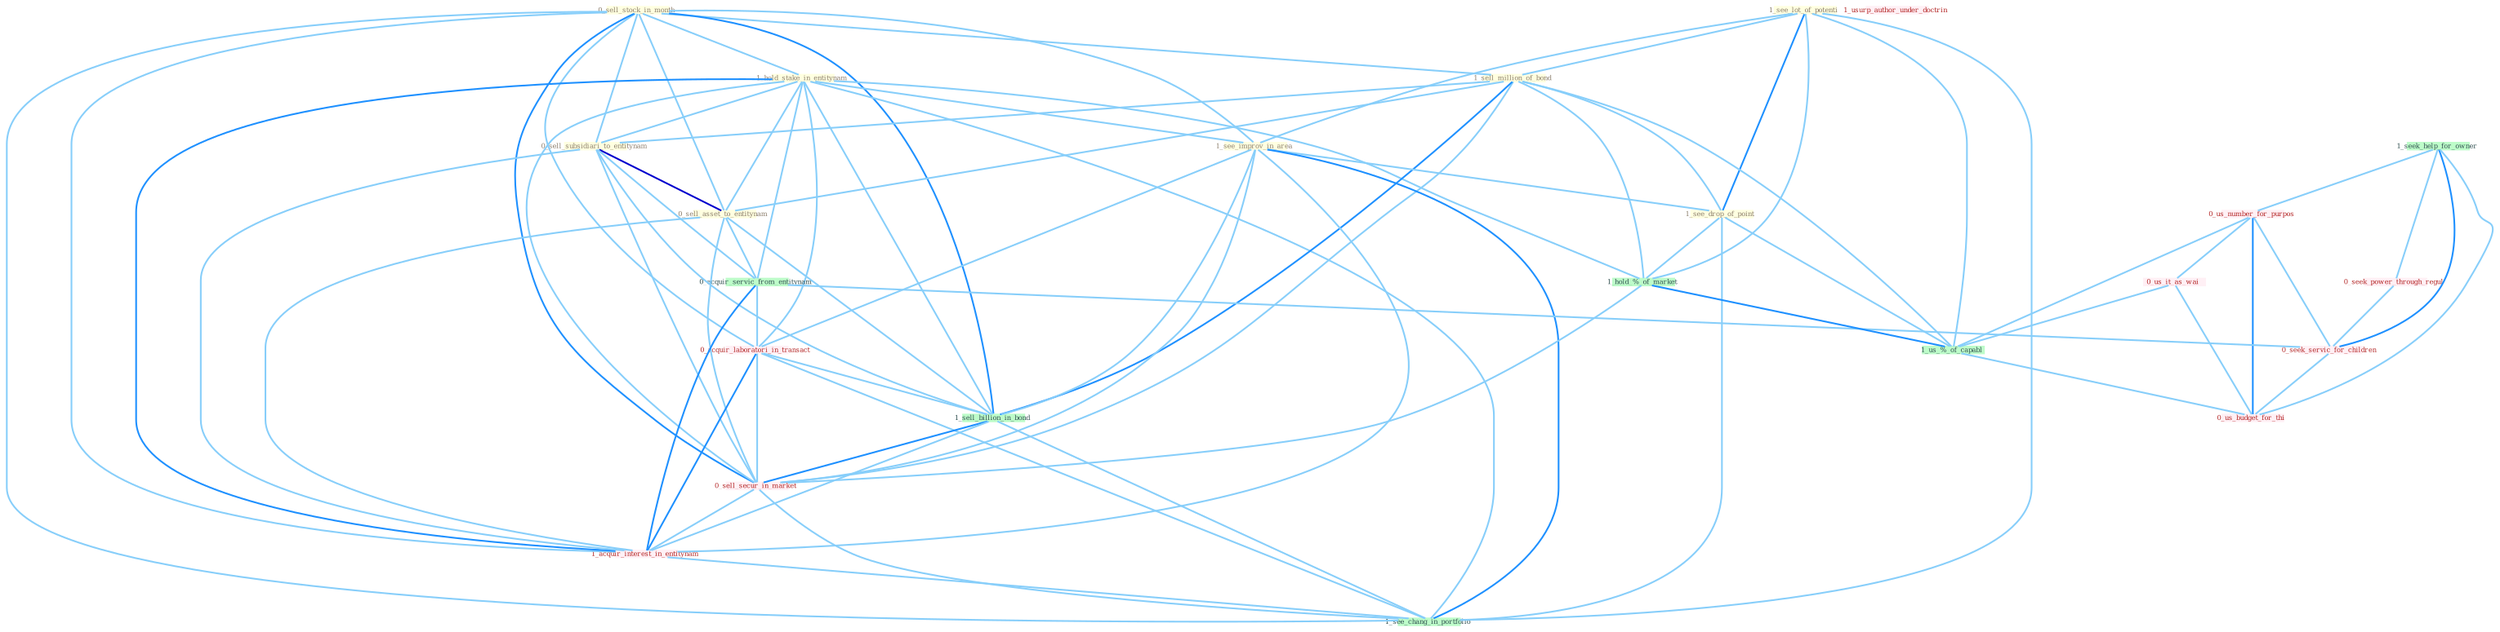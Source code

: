 Graph G{ 
    node
    [shape=polygon,style=filled,width=.5,height=.06,color="#BDFCC9",fixedsize=true,fontsize=4,
    fontcolor="#2f4f4f"];
    {node
    [color="#ffffe0", fontcolor="#8b7d6b"] "0_sell_stock_in_month " "1_hold_stake_in_entitynam " "1_see_lot_of_potenti " "1_sell_million_of_bond " "0_sell_subsidiari_to_entitynam " "1_see_improv_in_area " "1_see_drop_of_point " "0_sell_asset_to_entitynam "}
{node [color="#fff0f5", fontcolor="#b22222"] "0_seek_power_through_regul " "0_us_number_for_purpos " "0_acquir_laboratori_in_transact " "0_us_it_as_wai " "1_usurp_author_under_doctrin " "0_sell_secur_in_market " "1_acquir_interest_in_entitynam " "0_seek_servic_for_children " "0_us_budget_for_thi "}
edge [color="#B0E2FF"];

	"0_sell_stock_in_month " -- "1_hold_stake_in_entitynam " [w="1", color="#87cefa" ];
	"0_sell_stock_in_month " -- "1_sell_million_of_bond " [w="1", color="#87cefa" ];
	"0_sell_stock_in_month " -- "0_sell_subsidiari_to_entitynam " [w="1", color="#87cefa" ];
	"0_sell_stock_in_month " -- "1_see_improv_in_area " [w="1", color="#87cefa" ];
	"0_sell_stock_in_month " -- "0_sell_asset_to_entitynam " [w="1", color="#87cefa" ];
	"0_sell_stock_in_month " -- "0_acquir_laboratori_in_transact " [w="1", color="#87cefa" ];
	"0_sell_stock_in_month " -- "1_sell_billion_in_bond " [w="2", color="#1e90ff" , len=0.8];
	"0_sell_stock_in_month " -- "0_sell_secur_in_market " [w="2", color="#1e90ff" , len=0.8];
	"0_sell_stock_in_month " -- "1_acquir_interest_in_entitynam " [w="1", color="#87cefa" ];
	"0_sell_stock_in_month " -- "1_see_chang_in_portfolio " [w="1", color="#87cefa" ];
	"1_hold_stake_in_entitynam " -- "0_sell_subsidiari_to_entitynam " [w="1", color="#87cefa" ];
	"1_hold_stake_in_entitynam " -- "1_see_improv_in_area " [w="1", color="#87cefa" ];
	"1_hold_stake_in_entitynam " -- "0_sell_asset_to_entitynam " [w="1", color="#87cefa" ];
	"1_hold_stake_in_entitynam " -- "0_acquir_servic_from_entitynam " [w="1", color="#87cefa" ];
	"1_hold_stake_in_entitynam " -- "1_hold_%_of_market " [w="1", color="#87cefa" ];
	"1_hold_stake_in_entitynam " -- "0_acquir_laboratori_in_transact " [w="1", color="#87cefa" ];
	"1_hold_stake_in_entitynam " -- "1_sell_billion_in_bond " [w="1", color="#87cefa" ];
	"1_hold_stake_in_entitynam " -- "0_sell_secur_in_market " [w="1", color="#87cefa" ];
	"1_hold_stake_in_entitynam " -- "1_acquir_interest_in_entitynam " [w="2", color="#1e90ff" , len=0.8];
	"1_hold_stake_in_entitynam " -- "1_see_chang_in_portfolio " [w="1", color="#87cefa" ];
	"1_see_lot_of_potenti " -- "1_sell_million_of_bond " [w="1", color="#87cefa" ];
	"1_see_lot_of_potenti " -- "1_see_improv_in_area " [w="1", color="#87cefa" ];
	"1_see_lot_of_potenti " -- "1_see_drop_of_point " [w="2", color="#1e90ff" , len=0.8];
	"1_see_lot_of_potenti " -- "1_hold_%_of_market " [w="1", color="#87cefa" ];
	"1_see_lot_of_potenti " -- "1_us_%_of_capabl " [w="1", color="#87cefa" ];
	"1_see_lot_of_potenti " -- "1_see_chang_in_portfolio " [w="1", color="#87cefa" ];
	"1_sell_million_of_bond " -- "0_sell_subsidiari_to_entitynam " [w="1", color="#87cefa" ];
	"1_sell_million_of_bond " -- "1_see_drop_of_point " [w="1", color="#87cefa" ];
	"1_sell_million_of_bond " -- "0_sell_asset_to_entitynam " [w="1", color="#87cefa" ];
	"1_sell_million_of_bond " -- "1_hold_%_of_market " [w="1", color="#87cefa" ];
	"1_sell_million_of_bond " -- "1_sell_billion_in_bond " [w="2", color="#1e90ff" , len=0.8];
	"1_sell_million_of_bond " -- "1_us_%_of_capabl " [w="1", color="#87cefa" ];
	"1_sell_million_of_bond " -- "0_sell_secur_in_market " [w="1", color="#87cefa" ];
	"0_sell_subsidiari_to_entitynam " -- "0_sell_asset_to_entitynam " [w="3", color="#0000cd" , len=0.6];
	"0_sell_subsidiari_to_entitynam " -- "0_acquir_servic_from_entitynam " [w="1", color="#87cefa" ];
	"0_sell_subsidiari_to_entitynam " -- "1_sell_billion_in_bond " [w="1", color="#87cefa" ];
	"0_sell_subsidiari_to_entitynam " -- "0_sell_secur_in_market " [w="1", color="#87cefa" ];
	"0_sell_subsidiari_to_entitynam " -- "1_acquir_interest_in_entitynam " [w="1", color="#87cefa" ];
	"1_see_improv_in_area " -- "1_see_drop_of_point " [w="1", color="#87cefa" ];
	"1_see_improv_in_area " -- "0_acquir_laboratori_in_transact " [w="1", color="#87cefa" ];
	"1_see_improv_in_area " -- "1_sell_billion_in_bond " [w="1", color="#87cefa" ];
	"1_see_improv_in_area " -- "0_sell_secur_in_market " [w="1", color="#87cefa" ];
	"1_see_improv_in_area " -- "1_acquir_interest_in_entitynam " [w="1", color="#87cefa" ];
	"1_see_improv_in_area " -- "1_see_chang_in_portfolio " [w="2", color="#1e90ff" , len=0.8];
	"1_see_drop_of_point " -- "1_hold_%_of_market " [w="1", color="#87cefa" ];
	"1_see_drop_of_point " -- "1_us_%_of_capabl " [w="1", color="#87cefa" ];
	"1_see_drop_of_point " -- "1_see_chang_in_portfolio " [w="1", color="#87cefa" ];
	"0_sell_asset_to_entitynam " -- "0_acquir_servic_from_entitynam " [w="1", color="#87cefa" ];
	"0_sell_asset_to_entitynam " -- "1_sell_billion_in_bond " [w="1", color="#87cefa" ];
	"0_sell_asset_to_entitynam " -- "0_sell_secur_in_market " [w="1", color="#87cefa" ];
	"0_sell_asset_to_entitynam " -- "1_acquir_interest_in_entitynam " [w="1", color="#87cefa" ];
	"1_seek_help_for_owner " -- "0_seek_power_through_regul " [w="1", color="#87cefa" ];
	"1_seek_help_for_owner " -- "0_us_number_for_purpos " [w="1", color="#87cefa" ];
	"1_seek_help_for_owner " -- "0_seek_servic_for_children " [w="2", color="#1e90ff" , len=0.8];
	"1_seek_help_for_owner " -- "0_us_budget_for_thi " [w="1", color="#87cefa" ];
	"0_acquir_servic_from_entitynam " -- "0_acquir_laboratori_in_transact " [w="1", color="#87cefa" ];
	"0_acquir_servic_from_entitynam " -- "1_acquir_interest_in_entitynam " [w="2", color="#1e90ff" , len=0.8];
	"0_acquir_servic_from_entitynam " -- "0_seek_servic_for_children " [w="1", color="#87cefa" ];
	"1_hold_%_of_market " -- "1_us_%_of_capabl " [w="2", color="#1e90ff" , len=0.8];
	"1_hold_%_of_market " -- "0_sell_secur_in_market " [w="1", color="#87cefa" ];
	"0_seek_power_through_regul " -- "0_seek_servic_for_children " [w="1", color="#87cefa" ];
	"0_us_number_for_purpos " -- "0_us_it_as_wai " [w="1", color="#87cefa" ];
	"0_us_number_for_purpos " -- "1_us_%_of_capabl " [w="1", color="#87cefa" ];
	"0_us_number_for_purpos " -- "0_seek_servic_for_children " [w="1", color="#87cefa" ];
	"0_us_number_for_purpos " -- "0_us_budget_for_thi " [w="2", color="#1e90ff" , len=0.8];
	"0_acquir_laboratori_in_transact " -- "1_sell_billion_in_bond " [w="1", color="#87cefa" ];
	"0_acquir_laboratori_in_transact " -- "0_sell_secur_in_market " [w="1", color="#87cefa" ];
	"0_acquir_laboratori_in_transact " -- "1_acquir_interest_in_entitynam " [w="2", color="#1e90ff" , len=0.8];
	"0_acquir_laboratori_in_transact " -- "1_see_chang_in_portfolio " [w="1", color="#87cefa" ];
	"1_sell_billion_in_bond " -- "0_sell_secur_in_market " [w="2", color="#1e90ff" , len=0.8];
	"1_sell_billion_in_bond " -- "1_acquir_interest_in_entitynam " [w="1", color="#87cefa" ];
	"1_sell_billion_in_bond " -- "1_see_chang_in_portfolio " [w="1", color="#87cefa" ];
	"0_us_it_as_wai " -- "1_us_%_of_capabl " [w="1", color="#87cefa" ];
	"0_us_it_as_wai " -- "0_us_budget_for_thi " [w="1", color="#87cefa" ];
	"1_us_%_of_capabl " -- "0_us_budget_for_thi " [w="1", color="#87cefa" ];
	"0_sell_secur_in_market " -- "1_acquir_interest_in_entitynam " [w="1", color="#87cefa" ];
	"0_sell_secur_in_market " -- "1_see_chang_in_portfolio " [w="1", color="#87cefa" ];
	"1_acquir_interest_in_entitynam " -- "1_see_chang_in_portfolio " [w="1", color="#87cefa" ];
	"0_seek_servic_for_children " -- "0_us_budget_for_thi " [w="1", color="#87cefa" ];
}
